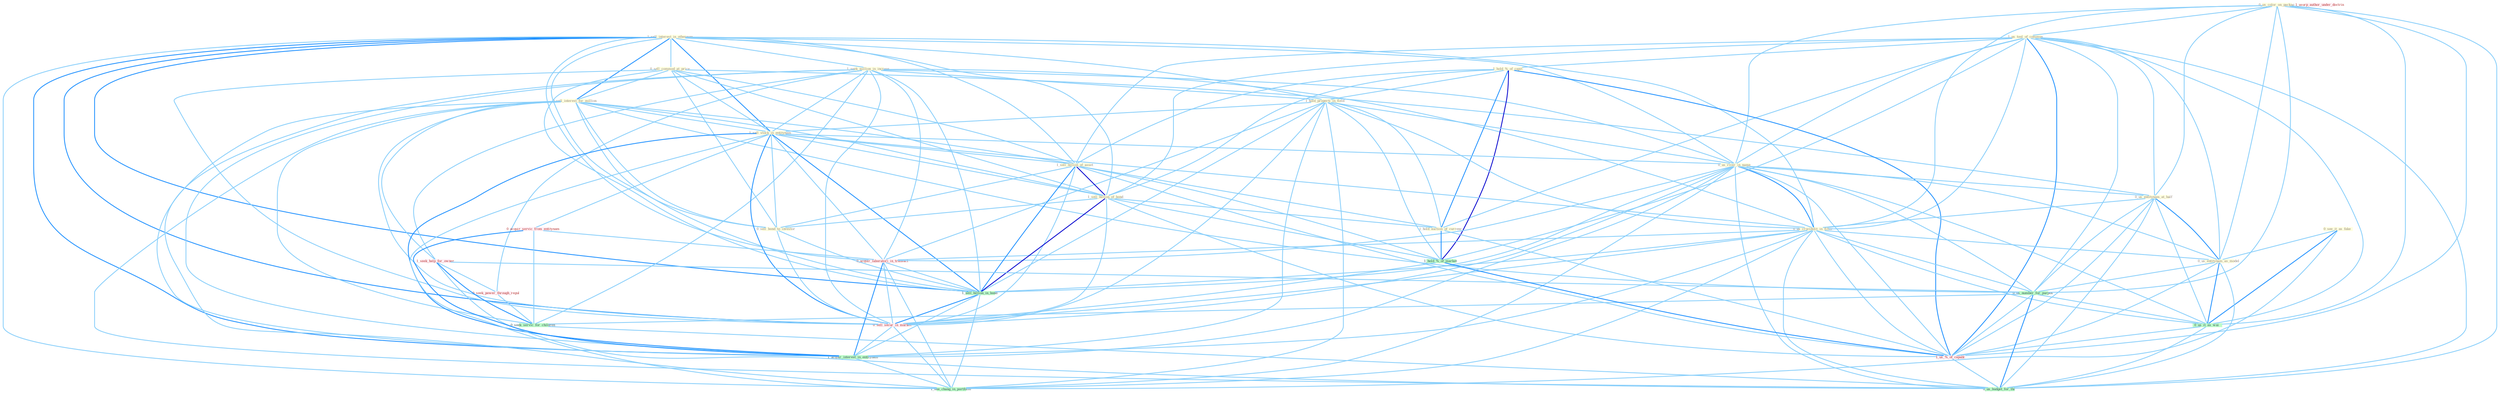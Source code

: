 Graph G{ 
    node
    [shape=polygon,style=filled,width=.5,height=.06,color="#BDFCC9",fixedsize=true,fontsize=4,
    fontcolor="#2f4f4f"];
    {node
    [color="#ffffe0", fontcolor="#8b7d6b"] "1_sell_interest_in_othernum " "0_sell_commod_at_price " "0_us_color_on_packag " "1_seek_million_in_increas " "1_us_tool_of_commun " "0_sell_interest_for_million " "1_hold_%_of_capit " "1_hold_properti_in_field " "1_sell_stock_in_entitynam " "0_us_river_in_name " "0_us_entitynam_at_half " "0_us_crocidolit_in_filter " "1_sell_billion_of_asset " "1_sell_billion_of_bond " "0_sell_bond_to_investor " "1_hold_auction_of_currenc " "0_see_it_as_fake " "0_us_entitynam_as_model "}
{node [color="#fff0f5", fontcolor="#b22222"] "1_seek_help_for_owner " "0_acquir_servic_from_entitynam " "0_seek_power_through_regul " "0_acquir_laboratori_in_transact " "1_usurp_author_under_doctrin " "1_us_%_of_capabl " "0_sell_secur_in_market "}
edge [color="#B0E2FF"];

	"1_sell_interest_in_othernum " -- "0_sell_commod_at_price " [w="1", color="#87cefa" ];
	"1_sell_interest_in_othernum " -- "1_seek_million_in_increas " [w="1", color="#87cefa" ];
	"1_sell_interest_in_othernum " -- "0_sell_interest_for_million " [w="2", color="#1e90ff" , len=0.8];
	"1_sell_interest_in_othernum " -- "1_hold_properti_in_field " [w="1", color="#87cefa" ];
	"1_sell_interest_in_othernum " -- "1_sell_stock_in_entitynam " [w="2", color="#1e90ff" , len=0.8];
	"1_sell_interest_in_othernum " -- "0_us_river_in_name " [w="1", color="#87cefa" ];
	"1_sell_interest_in_othernum " -- "0_us_crocidolit_in_filter " [w="1", color="#87cefa" ];
	"1_sell_interest_in_othernum " -- "1_sell_billion_of_asset " [w="1", color="#87cefa" ];
	"1_sell_interest_in_othernum " -- "1_sell_billion_of_bond " [w="1", color="#87cefa" ];
	"1_sell_interest_in_othernum " -- "0_sell_bond_to_investor " [w="1", color="#87cefa" ];
	"1_sell_interest_in_othernum " -- "0_acquir_laboratori_in_transact " [w="1", color="#87cefa" ];
	"1_sell_interest_in_othernum " -- "1_sell_billion_in_bond " [w="2", color="#1e90ff" , len=0.8];
	"1_sell_interest_in_othernum " -- "0_sell_secur_in_market " [w="2", color="#1e90ff" , len=0.8];
	"1_sell_interest_in_othernum " -- "1_acquir_interest_in_entitynam " [w="2", color="#1e90ff" , len=0.8];
	"1_sell_interest_in_othernum " -- "1_see_chang_in_portfolio " [w="1", color="#87cefa" ];
	"0_sell_commod_at_price " -- "0_sell_interest_for_million " [w="1", color="#87cefa" ];
	"0_sell_commod_at_price " -- "1_sell_stock_in_entitynam " [w="1", color="#87cefa" ];
	"0_sell_commod_at_price " -- "0_us_entitynam_at_half " [w="1", color="#87cefa" ];
	"0_sell_commod_at_price " -- "1_sell_billion_of_asset " [w="1", color="#87cefa" ];
	"0_sell_commod_at_price " -- "1_sell_billion_of_bond " [w="1", color="#87cefa" ];
	"0_sell_commod_at_price " -- "0_sell_bond_to_investor " [w="1", color="#87cefa" ];
	"0_sell_commod_at_price " -- "1_sell_billion_in_bond " [w="1", color="#87cefa" ];
	"0_sell_commod_at_price " -- "0_sell_secur_in_market " [w="1", color="#87cefa" ];
	"0_us_color_on_packag " -- "1_us_tool_of_commun " [w="1", color="#87cefa" ];
	"0_us_color_on_packag " -- "0_us_river_in_name " [w="1", color="#87cefa" ];
	"0_us_color_on_packag " -- "0_us_entitynam_at_half " [w="1", color="#87cefa" ];
	"0_us_color_on_packag " -- "0_us_crocidolit_in_filter " [w="1", color="#87cefa" ];
	"0_us_color_on_packag " -- "0_us_entitynam_as_model " [w="1", color="#87cefa" ];
	"0_us_color_on_packag " -- "0_us_number_for_purpos " [w="1", color="#87cefa" ];
	"0_us_color_on_packag " -- "0_us_it_as_wai " [w="1", color="#87cefa" ];
	"0_us_color_on_packag " -- "1_us_%_of_capabl " [w="1", color="#87cefa" ];
	"0_us_color_on_packag " -- "0_us_budget_for_thi " [w="1", color="#87cefa" ];
	"1_seek_million_in_increas " -- "1_hold_properti_in_field " [w="1", color="#87cefa" ];
	"1_seek_million_in_increas " -- "1_sell_stock_in_entitynam " [w="1", color="#87cefa" ];
	"1_seek_million_in_increas " -- "0_us_river_in_name " [w="1", color="#87cefa" ];
	"1_seek_million_in_increas " -- "0_us_crocidolit_in_filter " [w="1", color="#87cefa" ];
	"1_seek_million_in_increas " -- "1_seek_help_for_owner " [w="1", color="#87cefa" ];
	"1_seek_million_in_increas " -- "0_seek_power_through_regul " [w="1", color="#87cefa" ];
	"1_seek_million_in_increas " -- "0_acquir_laboratori_in_transact " [w="1", color="#87cefa" ];
	"1_seek_million_in_increas " -- "1_sell_billion_in_bond " [w="1", color="#87cefa" ];
	"1_seek_million_in_increas " -- "0_sell_secur_in_market " [w="1", color="#87cefa" ];
	"1_seek_million_in_increas " -- "1_acquir_interest_in_entitynam " [w="1", color="#87cefa" ];
	"1_seek_million_in_increas " -- "0_seek_servic_for_children " [w="1", color="#87cefa" ];
	"1_seek_million_in_increas " -- "1_see_chang_in_portfolio " [w="1", color="#87cefa" ];
	"1_us_tool_of_commun " -- "1_hold_%_of_capit " [w="1", color="#87cefa" ];
	"1_us_tool_of_commun " -- "0_us_river_in_name " [w="1", color="#87cefa" ];
	"1_us_tool_of_commun " -- "0_us_entitynam_at_half " [w="1", color="#87cefa" ];
	"1_us_tool_of_commun " -- "0_us_crocidolit_in_filter " [w="1", color="#87cefa" ];
	"1_us_tool_of_commun " -- "1_sell_billion_of_asset " [w="1", color="#87cefa" ];
	"1_us_tool_of_commun " -- "1_sell_billion_of_bond " [w="1", color="#87cefa" ];
	"1_us_tool_of_commun " -- "1_hold_auction_of_currenc " [w="1", color="#87cefa" ];
	"1_us_tool_of_commun " -- "0_us_entitynam_as_model " [w="1", color="#87cefa" ];
	"1_us_tool_of_commun " -- "1_hold_%_of_market " [w="1", color="#87cefa" ];
	"1_us_tool_of_commun " -- "0_us_number_for_purpos " [w="1", color="#87cefa" ];
	"1_us_tool_of_commun " -- "0_us_it_as_wai " [w="1", color="#87cefa" ];
	"1_us_tool_of_commun " -- "1_us_%_of_capabl " [w="2", color="#1e90ff" , len=0.8];
	"1_us_tool_of_commun " -- "0_us_budget_for_thi " [w="1", color="#87cefa" ];
	"0_sell_interest_for_million " -- "1_sell_stock_in_entitynam " [w="1", color="#87cefa" ];
	"0_sell_interest_for_million " -- "1_sell_billion_of_asset " [w="1", color="#87cefa" ];
	"0_sell_interest_for_million " -- "1_sell_billion_of_bond " [w="1", color="#87cefa" ];
	"0_sell_interest_for_million " -- "0_sell_bond_to_investor " [w="1", color="#87cefa" ];
	"0_sell_interest_for_million " -- "1_seek_help_for_owner " [w="1", color="#87cefa" ];
	"0_sell_interest_for_million " -- "0_us_number_for_purpos " [w="1", color="#87cefa" ];
	"0_sell_interest_for_million " -- "1_sell_billion_in_bond " [w="1", color="#87cefa" ];
	"0_sell_interest_for_million " -- "0_sell_secur_in_market " [w="1", color="#87cefa" ];
	"0_sell_interest_for_million " -- "1_acquir_interest_in_entitynam " [w="1", color="#87cefa" ];
	"0_sell_interest_for_million " -- "0_seek_servic_for_children " [w="1", color="#87cefa" ];
	"0_sell_interest_for_million " -- "0_us_budget_for_thi " [w="1", color="#87cefa" ];
	"1_hold_%_of_capit " -- "1_hold_properti_in_field " [w="1", color="#87cefa" ];
	"1_hold_%_of_capit " -- "1_sell_billion_of_asset " [w="1", color="#87cefa" ];
	"1_hold_%_of_capit " -- "1_sell_billion_of_bond " [w="1", color="#87cefa" ];
	"1_hold_%_of_capit " -- "1_hold_auction_of_currenc " [w="2", color="#1e90ff" , len=0.8];
	"1_hold_%_of_capit " -- "1_hold_%_of_market " [w="3", color="#0000cd" , len=0.6];
	"1_hold_%_of_capit " -- "1_us_%_of_capabl " [w="2", color="#1e90ff" , len=0.8];
	"1_hold_properti_in_field " -- "1_sell_stock_in_entitynam " [w="1", color="#87cefa" ];
	"1_hold_properti_in_field " -- "0_us_river_in_name " [w="1", color="#87cefa" ];
	"1_hold_properti_in_field " -- "0_us_crocidolit_in_filter " [w="1", color="#87cefa" ];
	"1_hold_properti_in_field " -- "1_hold_auction_of_currenc " [w="1", color="#87cefa" ];
	"1_hold_properti_in_field " -- "1_hold_%_of_market " [w="1", color="#87cefa" ];
	"1_hold_properti_in_field " -- "0_acquir_laboratori_in_transact " [w="1", color="#87cefa" ];
	"1_hold_properti_in_field " -- "1_sell_billion_in_bond " [w="1", color="#87cefa" ];
	"1_hold_properti_in_field " -- "0_sell_secur_in_market " [w="1", color="#87cefa" ];
	"1_hold_properti_in_field " -- "1_acquir_interest_in_entitynam " [w="1", color="#87cefa" ];
	"1_hold_properti_in_field " -- "1_see_chang_in_portfolio " [w="1", color="#87cefa" ];
	"1_sell_stock_in_entitynam " -- "0_us_river_in_name " [w="1", color="#87cefa" ];
	"1_sell_stock_in_entitynam " -- "0_us_crocidolit_in_filter " [w="1", color="#87cefa" ];
	"1_sell_stock_in_entitynam " -- "1_sell_billion_of_asset " [w="1", color="#87cefa" ];
	"1_sell_stock_in_entitynam " -- "1_sell_billion_of_bond " [w="1", color="#87cefa" ];
	"1_sell_stock_in_entitynam " -- "0_sell_bond_to_investor " [w="1", color="#87cefa" ];
	"1_sell_stock_in_entitynam " -- "0_acquir_servic_from_entitynam " [w="1", color="#87cefa" ];
	"1_sell_stock_in_entitynam " -- "0_acquir_laboratori_in_transact " [w="1", color="#87cefa" ];
	"1_sell_stock_in_entitynam " -- "1_sell_billion_in_bond " [w="2", color="#1e90ff" , len=0.8];
	"1_sell_stock_in_entitynam " -- "0_sell_secur_in_market " [w="2", color="#1e90ff" , len=0.8];
	"1_sell_stock_in_entitynam " -- "1_acquir_interest_in_entitynam " [w="2", color="#1e90ff" , len=0.8];
	"1_sell_stock_in_entitynam " -- "1_see_chang_in_portfolio " [w="1", color="#87cefa" ];
	"0_us_river_in_name " -- "0_us_entitynam_at_half " [w="1", color="#87cefa" ];
	"0_us_river_in_name " -- "0_us_crocidolit_in_filter " [w="2", color="#1e90ff" , len=0.8];
	"0_us_river_in_name " -- "0_us_entitynam_as_model " [w="1", color="#87cefa" ];
	"0_us_river_in_name " -- "0_us_number_for_purpos " [w="1", color="#87cefa" ];
	"0_us_river_in_name " -- "0_acquir_laboratori_in_transact " [w="1", color="#87cefa" ];
	"0_us_river_in_name " -- "1_sell_billion_in_bond " [w="1", color="#87cefa" ];
	"0_us_river_in_name " -- "0_us_it_as_wai " [w="1", color="#87cefa" ];
	"0_us_river_in_name " -- "1_us_%_of_capabl " [w="1", color="#87cefa" ];
	"0_us_river_in_name " -- "0_sell_secur_in_market " [w="1", color="#87cefa" ];
	"0_us_river_in_name " -- "1_acquir_interest_in_entitynam " [w="1", color="#87cefa" ];
	"0_us_river_in_name " -- "1_see_chang_in_portfolio " [w="1", color="#87cefa" ];
	"0_us_river_in_name " -- "0_us_budget_for_thi " [w="1", color="#87cefa" ];
	"0_us_entitynam_at_half " -- "0_us_crocidolit_in_filter " [w="1", color="#87cefa" ];
	"0_us_entitynam_at_half " -- "0_us_entitynam_as_model " [w="2", color="#1e90ff" , len=0.8];
	"0_us_entitynam_at_half " -- "0_us_number_for_purpos " [w="1", color="#87cefa" ];
	"0_us_entitynam_at_half " -- "0_us_it_as_wai " [w="1", color="#87cefa" ];
	"0_us_entitynam_at_half " -- "1_us_%_of_capabl " [w="1", color="#87cefa" ];
	"0_us_entitynam_at_half " -- "0_us_budget_for_thi " [w="1", color="#87cefa" ];
	"0_us_crocidolit_in_filter " -- "0_us_entitynam_as_model " [w="1", color="#87cefa" ];
	"0_us_crocidolit_in_filter " -- "0_us_number_for_purpos " [w="1", color="#87cefa" ];
	"0_us_crocidolit_in_filter " -- "0_acquir_laboratori_in_transact " [w="1", color="#87cefa" ];
	"0_us_crocidolit_in_filter " -- "1_sell_billion_in_bond " [w="1", color="#87cefa" ];
	"0_us_crocidolit_in_filter " -- "0_us_it_as_wai " [w="1", color="#87cefa" ];
	"0_us_crocidolit_in_filter " -- "1_us_%_of_capabl " [w="1", color="#87cefa" ];
	"0_us_crocidolit_in_filter " -- "0_sell_secur_in_market " [w="1", color="#87cefa" ];
	"0_us_crocidolit_in_filter " -- "1_acquir_interest_in_entitynam " [w="1", color="#87cefa" ];
	"0_us_crocidolit_in_filter " -- "1_see_chang_in_portfolio " [w="1", color="#87cefa" ];
	"0_us_crocidolit_in_filter " -- "0_us_budget_for_thi " [w="1", color="#87cefa" ];
	"1_sell_billion_of_asset " -- "1_sell_billion_of_bond " [w="3", color="#0000cd" , len=0.6];
	"1_sell_billion_of_asset " -- "0_sell_bond_to_investor " [w="1", color="#87cefa" ];
	"1_sell_billion_of_asset " -- "1_hold_auction_of_currenc " [w="1", color="#87cefa" ];
	"1_sell_billion_of_asset " -- "1_hold_%_of_market " [w="1", color="#87cefa" ];
	"1_sell_billion_of_asset " -- "1_sell_billion_in_bond " [w="2", color="#1e90ff" , len=0.8];
	"1_sell_billion_of_asset " -- "1_us_%_of_capabl " [w="1", color="#87cefa" ];
	"1_sell_billion_of_asset " -- "0_sell_secur_in_market " [w="1", color="#87cefa" ];
	"1_sell_billion_of_bond " -- "0_sell_bond_to_investor " [w="1", color="#87cefa" ];
	"1_sell_billion_of_bond " -- "1_hold_auction_of_currenc " [w="1", color="#87cefa" ];
	"1_sell_billion_of_bond " -- "1_hold_%_of_market " [w="1", color="#87cefa" ];
	"1_sell_billion_of_bond " -- "1_sell_billion_in_bond " [w="3", color="#0000cd" , len=0.6];
	"1_sell_billion_of_bond " -- "1_us_%_of_capabl " [w="1", color="#87cefa" ];
	"1_sell_billion_of_bond " -- "0_sell_secur_in_market " [w="1", color="#87cefa" ];
	"0_sell_bond_to_investor " -- "1_sell_billion_in_bond " [w="1", color="#87cefa" ];
	"0_sell_bond_to_investor " -- "0_sell_secur_in_market " [w="1", color="#87cefa" ];
	"1_hold_auction_of_currenc " -- "1_hold_%_of_market " [w="2", color="#1e90ff" , len=0.8];
	"1_hold_auction_of_currenc " -- "1_us_%_of_capabl " [w="1", color="#87cefa" ];
	"0_see_it_as_fake " -- "0_us_entitynam_as_model " [w="1", color="#87cefa" ];
	"0_see_it_as_fake " -- "0_us_it_as_wai " [w="2", color="#1e90ff" , len=0.8];
	"0_see_it_as_fake " -- "1_see_chang_in_portfolio " [w="1", color="#87cefa" ];
	"0_us_entitynam_as_model " -- "0_us_number_for_purpos " [w="1", color="#87cefa" ];
	"0_us_entitynam_as_model " -- "0_us_it_as_wai " [w="2", color="#1e90ff" , len=0.8];
	"0_us_entitynam_as_model " -- "1_us_%_of_capabl " [w="1", color="#87cefa" ];
	"0_us_entitynam_as_model " -- "0_us_budget_for_thi " [w="1", color="#87cefa" ];
	"1_seek_help_for_owner " -- "0_seek_power_through_regul " [w="1", color="#87cefa" ];
	"1_seek_help_for_owner " -- "0_us_number_for_purpos " [w="1", color="#87cefa" ];
	"1_seek_help_for_owner " -- "0_seek_servic_for_children " [w="2", color="#1e90ff" , len=0.8];
	"1_seek_help_for_owner " -- "0_us_budget_for_thi " [w="1", color="#87cefa" ];
	"0_acquir_servic_from_entitynam " -- "0_acquir_laboratori_in_transact " [w="1", color="#87cefa" ];
	"0_acquir_servic_from_entitynam " -- "1_acquir_interest_in_entitynam " [w="2", color="#1e90ff" , len=0.8];
	"0_acquir_servic_from_entitynam " -- "0_seek_servic_for_children " [w="1", color="#87cefa" ];
	"1_hold_%_of_market " -- "1_us_%_of_capabl " [w="2", color="#1e90ff" , len=0.8];
	"1_hold_%_of_market " -- "0_sell_secur_in_market " [w="1", color="#87cefa" ];
	"0_seek_power_through_regul " -- "0_seek_servic_for_children " [w="1", color="#87cefa" ];
	"0_us_number_for_purpos " -- "0_us_it_as_wai " [w="1", color="#87cefa" ];
	"0_us_number_for_purpos " -- "1_us_%_of_capabl " [w="1", color="#87cefa" ];
	"0_us_number_for_purpos " -- "0_seek_servic_for_children " [w="1", color="#87cefa" ];
	"0_us_number_for_purpos " -- "0_us_budget_for_thi " [w="2", color="#1e90ff" , len=0.8];
	"0_acquir_laboratori_in_transact " -- "1_sell_billion_in_bond " [w="1", color="#87cefa" ];
	"0_acquir_laboratori_in_transact " -- "0_sell_secur_in_market " [w="1", color="#87cefa" ];
	"0_acquir_laboratori_in_transact " -- "1_acquir_interest_in_entitynam " [w="2", color="#1e90ff" , len=0.8];
	"0_acquir_laboratori_in_transact " -- "1_see_chang_in_portfolio " [w="1", color="#87cefa" ];
	"1_sell_billion_in_bond " -- "0_sell_secur_in_market " [w="2", color="#1e90ff" , len=0.8];
	"1_sell_billion_in_bond " -- "1_acquir_interest_in_entitynam " [w="1", color="#87cefa" ];
	"1_sell_billion_in_bond " -- "1_see_chang_in_portfolio " [w="1", color="#87cefa" ];
	"0_us_it_as_wai " -- "1_us_%_of_capabl " [w="1", color="#87cefa" ];
	"0_us_it_as_wai " -- "0_us_budget_for_thi " [w="1", color="#87cefa" ];
	"1_us_%_of_capabl " -- "0_us_budget_for_thi " [w="1", color="#87cefa" ];
	"0_sell_secur_in_market " -- "1_acquir_interest_in_entitynam " [w="1", color="#87cefa" ];
	"0_sell_secur_in_market " -- "1_see_chang_in_portfolio " [w="1", color="#87cefa" ];
	"1_acquir_interest_in_entitynam " -- "1_see_chang_in_portfolio " [w="1", color="#87cefa" ];
	"0_seek_servic_for_children " -- "0_us_budget_for_thi " [w="1", color="#87cefa" ];
}